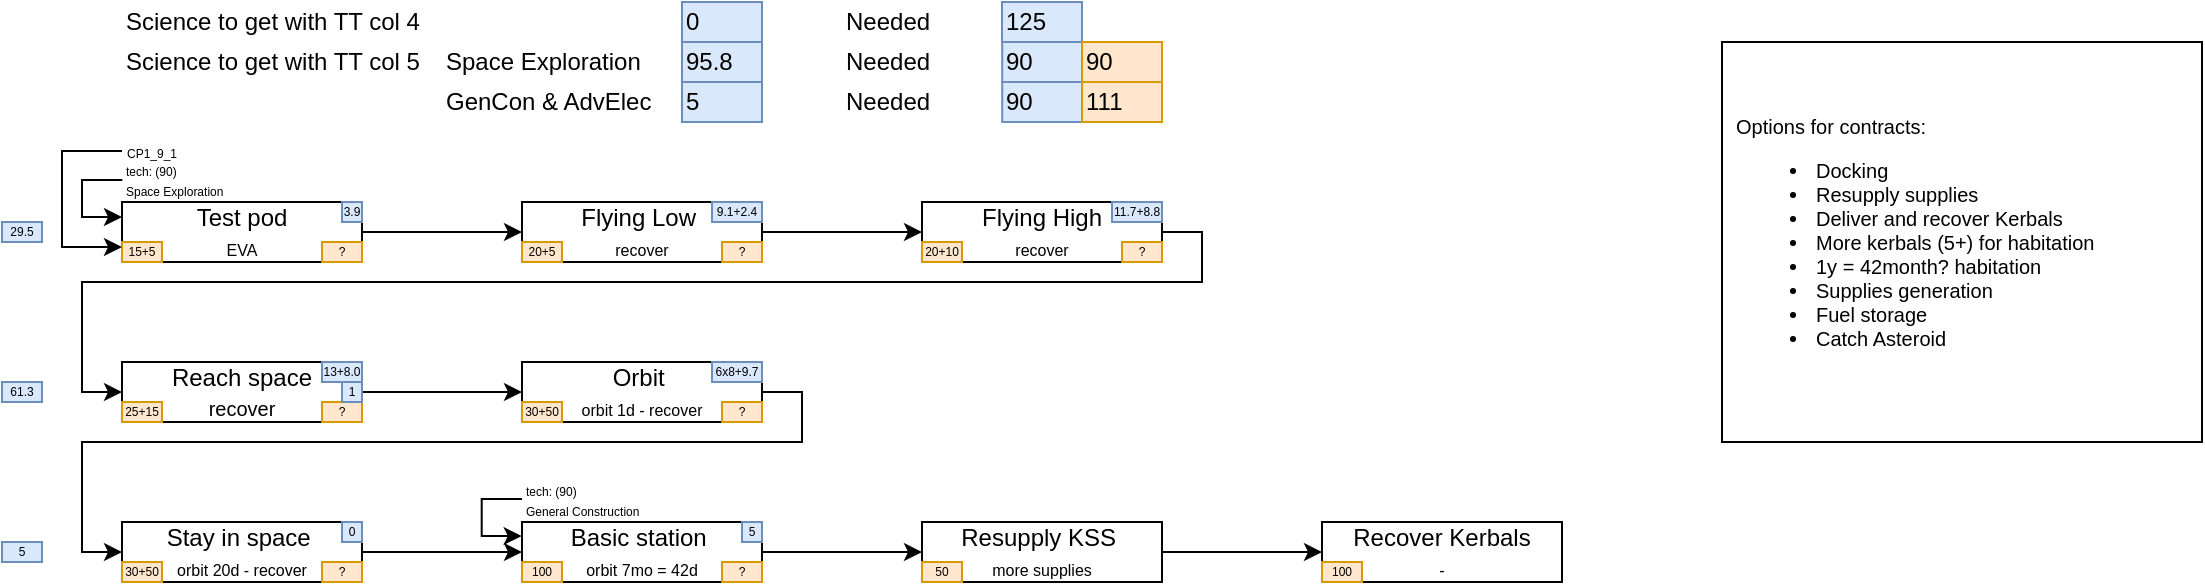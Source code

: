 <mxfile version="13.0.3" type="device"><diagram id="vw0kLfnP3BAl_R4GFjaI" name="Page-1"><mxGraphModel dx="813" dy="470" grid="1" gridSize="10" guides="1" tooltips="1" connect="1" arrows="1" fold="1" page="1" pageScale="1" pageWidth="1169" pageHeight="827" math="0" shadow="0"><root><mxCell id="0"/><mxCell id="1" parent="0"/><mxCell id="cxFC-UOZ4B_VAzlRtVLT-1" style="edgeStyle=orthogonalEdgeStyle;rounded=0;orthogonalLoop=1;jettySize=auto;html=1;exitX=1;exitY=0.5;exitDx=0;exitDy=0;entryX=0;entryY=0.5;entryDx=0;entryDy=0;" parent="1" source="cxFC-UOZ4B_VAzlRtVLT-2" target="cxFC-UOZ4B_VAzlRtVLT-5" edge="1"><mxGeometry relative="1" as="geometry"><mxPoint x="250" y="135.143" as="targetPoint"/></mxGeometry></mxCell><mxCell id="cxFC-UOZ4B_VAzlRtVLT-2" value="Test pod&lt;br&gt;&lt;span style=&quot;font-size: 8px&quot;&gt;EVA&lt;/span&gt;" style="rounded=0;whiteSpace=wrap;html=1;" parent="1" vertex="1"><mxGeometry x="80" y="120" width="120" height="30" as="geometry"/></mxCell><mxCell id="cxFC-UOZ4B_VAzlRtVLT-3" value="15+5" style="text;html=1;strokeColor=#d79b00;fillColor=#ffe6cc;align=center;verticalAlign=middle;whiteSpace=wrap;rounded=0;fontSize=6;" parent="1" vertex="1"><mxGeometry x="80" y="140" width="20" height="10" as="geometry"/></mxCell><mxCell id="cxFC-UOZ4B_VAzlRtVLT-4" style="edgeStyle=orthogonalEdgeStyle;rounded=0;orthogonalLoop=1;jettySize=auto;html=1;exitX=1;exitY=0.5;exitDx=0;exitDy=0;entryX=0;entryY=0.5;entryDx=0;entryDy=0;" parent="1" source="cxFC-UOZ4B_VAzlRtVLT-5" target="cxFC-UOZ4B_VAzlRtVLT-8" edge="1"><mxGeometry relative="1" as="geometry"/></mxCell><mxCell id="cxFC-UOZ4B_VAzlRtVLT-5" value="Flying Low&amp;nbsp;&lt;br&gt;&lt;span style=&quot;font-size: 8px&quot;&gt;recover&lt;/span&gt;" style="rounded=0;whiteSpace=wrap;html=1;" parent="1" vertex="1"><mxGeometry x="280" y="120" width="120" height="30" as="geometry"/></mxCell><mxCell id="cxFC-UOZ4B_VAzlRtVLT-6" value="20+5" style="text;html=1;strokeColor=#d79b00;fillColor=#ffe6cc;align=center;verticalAlign=middle;whiteSpace=wrap;rounded=0;fontSize=6;" parent="1" vertex="1"><mxGeometry x="280" y="140" width="20" height="10" as="geometry"/></mxCell><mxCell id="cxFC-UOZ4B_VAzlRtVLT-7" style="edgeStyle=orthogonalEdgeStyle;rounded=0;orthogonalLoop=1;jettySize=auto;html=1;exitX=1;exitY=0.5;exitDx=0;exitDy=0;entryX=0;entryY=0.5;entryDx=0;entryDy=0;" parent="1" source="cxFC-UOZ4B_VAzlRtVLT-8" target="cxFC-UOZ4B_VAzlRtVLT-28" edge="1"><mxGeometry relative="1" as="geometry"><mxPoint x="680" y="135" as="targetPoint"/><Array as="points"><mxPoint x="620" y="135"/><mxPoint x="620" y="160"/><mxPoint x="60" y="160"/><mxPoint x="60" y="215"/></Array></mxGeometry></mxCell><mxCell id="cxFC-UOZ4B_VAzlRtVLT-8" value="Flying High&lt;br&gt;&lt;span style=&quot;font-size: 8px&quot;&gt;recover&lt;/span&gt;" style="rounded=0;whiteSpace=wrap;html=1;" parent="1" vertex="1"><mxGeometry x="480" y="120" width="120" height="30" as="geometry"/></mxCell><mxCell id="cxFC-UOZ4B_VAzlRtVLT-9" value="20+10" style="text;html=1;strokeColor=#d79b00;fillColor=#ffe6cc;align=center;verticalAlign=middle;whiteSpace=wrap;rounded=0;fontSize=6;" parent="1" vertex="1"><mxGeometry x="480" y="140" width="20" height="10" as="geometry"/></mxCell><mxCell id="cxFC-UOZ4B_VAzlRtVLT-11" value="?" style="text;html=1;strokeColor=#d79b00;fillColor=#ffe6cc;align=center;verticalAlign=middle;whiteSpace=wrap;rounded=0;fontSize=6;" parent="1" vertex="1"><mxGeometry x="380" y="140" width="20" height="10" as="geometry"/></mxCell><mxCell id="cxFC-UOZ4B_VAzlRtVLT-13" style="edgeStyle=orthogonalEdgeStyle;rounded=0;orthogonalLoop=1;jettySize=auto;html=1;exitX=0;exitY=0.5;exitDx=0;exitDy=0;entryX=0;entryY=0.25;entryDx=0;entryDy=0;" parent="1" source="cxFC-UOZ4B_VAzlRtVLT-14" target="cxFC-UOZ4B_VAzlRtVLT-2" edge="1"><mxGeometry relative="1" as="geometry"><Array as="points"><mxPoint x="60" y="109"/><mxPoint x="60" y="128"/></Array><mxPoint x="70" y="128" as="targetPoint"/></mxGeometry></mxCell><mxCell id="cxFC-UOZ4B_VAzlRtVLT-14" value="&lt;font style=&quot;line-height: 100% ; font-size: 6px&quot;&gt;&lt;font style=&quot;font-size: 6px&quot;&gt;tech: (90)&lt;br&gt;&lt;/font&gt;Space Exploration&lt;br&gt;&lt;/font&gt;" style="text;html=1;align=left;verticalAlign=middle;whiteSpace=wrap;rounded=0;fontSize=8;spacing=2;" parent="1" vertex="1"><mxGeometry x="80.17" y="99" width="60.09" height="20" as="geometry"/></mxCell><mxCell id="cxFC-UOZ4B_VAzlRtVLT-15" style="edgeStyle=orthogonalEdgeStyle;rounded=0;orthogonalLoop=1;jettySize=auto;html=1;exitX=0;exitY=0.5;exitDx=0;exitDy=0;entryX=0;entryY=0.75;entryDx=0;entryDy=0;" parent="1" source="cxFC-UOZ4B_VAzlRtVLT-16" target="cxFC-UOZ4B_VAzlRtVLT-2" edge="1"><mxGeometry relative="1" as="geometry"><mxPoint x="70" y="143" as="targetPoint"/><Array as="points"><mxPoint x="50" y="95"/><mxPoint x="50" y="142"/></Array></mxGeometry></mxCell><mxCell id="cxFC-UOZ4B_VAzlRtVLT-16" value="&lt;font style=&quot;font-size: 6px&quot;&gt;CP1_9_1&lt;/font&gt;" style="text;html=1;strokeColor=none;fillColor=none;align=center;verticalAlign=middle;whiteSpace=wrap;rounded=0;fontSize=8;" parent="1" vertex="1"><mxGeometry x="80" y="90" width="30" height="9" as="geometry"/></mxCell><mxCell id="cxFC-UOZ4B_VAzlRtVLT-42" style="edgeStyle=orthogonalEdgeStyle;rounded=0;orthogonalLoop=1;jettySize=auto;html=1;exitX=1;exitY=0.5;exitDx=0;exitDy=0;entryX=0;entryY=0.5;entryDx=0;entryDy=0;" parent="1" source="cxFC-UOZ4B_VAzlRtVLT-28" target="cxFC-UOZ4B_VAzlRtVLT-38" edge="1"><mxGeometry relative="1" as="geometry"/></mxCell><mxCell id="cxFC-UOZ4B_VAzlRtVLT-28" value="Reach space&lt;br style=&quot;font-size: 8px&quot;&gt;&lt;font size=&quot;1&quot;&gt;recover&lt;/font&gt;" style="rounded=0;whiteSpace=wrap;html=1;" parent="1" vertex="1"><mxGeometry x="80" y="200" width="120" height="30" as="geometry"/></mxCell><mxCell id="cxFC-UOZ4B_VAzlRtVLT-29" value="25+15" style="text;html=1;strokeColor=#d79b00;fillColor=#ffe6cc;align=center;verticalAlign=middle;whiteSpace=wrap;rounded=0;fontSize=6;" parent="1" vertex="1"><mxGeometry x="80" y="220" width="20" height="10" as="geometry"/></mxCell><mxCell id="cxFC-UOZ4B_VAzlRtVLT-30" value="?" style="text;html=1;strokeColor=#d79b00;fillColor=#ffe6cc;align=center;verticalAlign=middle;whiteSpace=wrap;rounded=0;fontSize=6;" parent="1" vertex="1"><mxGeometry x="180" y="220" width="20" height="10" as="geometry"/></mxCell><mxCell id="cxFC-UOZ4B_VAzlRtVLT-32" value="9.1+2.4" style="text;html=1;strokeColor=#6c8ebf;fillColor=#dae8fc;align=center;verticalAlign=middle;whiteSpace=wrap;rounded=0;fontSize=6;" parent="1" vertex="1"><mxGeometry x="375" y="120" width="25" height="10" as="geometry"/></mxCell><mxCell id="cxFC-UOZ4B_VAzlRtVLT-33" value="?" style="text;html=1;strokeColor=#d79b00;fillColor=#ffe6cc;align=center;verticalAlign=middle;whiteSpace=wrap;rounded=0;fontSize=6;" parent="1" vertex="1"><mxGeometry x="180" y="140" width="20" height="10" as="geometry"/></mxCell><mxCell id="cxFC-UOZ4B_VAzlRtVLT-34" value="3.9" style="text;html=1;strokeColor=#6c8ebf;fillColor=#dae8fc;align=center;verticalAlign=middle;whiteSpace=wrap;rounded=0;fontSize=6;" parent="1" vertex="1"><mxGeometry x="190" y="120" width="10" height="10" as="geometry"/></mxCell><mxCell id="cxFC-UOZ4B_VAzlRtVLT-35" value="?" style="text;html=1;strokeColor=#d79b00;fillColor=#ffe6cc;align=center;verticalAlign=middle;whiteSpace=wrap;rounded=0;fontSize=6;" parent="1" vertex="1"><mxGeometry x="580" y="140" width="20" height="10" as="geometry"/></mxCell><mxCell id="cxFC-UOZ4B_VAzlRtVLT-36" value="11.7+8.8" style="text;html=1;strokeColor=#6c8ebf;fillColor=#dae8fc;align=center;verticalAlign=middle;whiteSpace=wrap;rounded=0;fontSize=6;" parent="1" vertex="1"><mxGeometry x="575" y="120" width="25" height="10" as="geometry"/></mxCell><mxCell id="cxFC-UOZ4B_VAzlRtVLT-37" value="13+8.0" style="text;html=1;strokeColor=#6c8ebf;fillColor=#dae8fc;align=center;verticalAlign=middle;whiteSpace=wrap;rounded=0;fontSize=6;" parent="1" vertex="1"><mxGeometry x="180" y="200" width="20" height="10" as="geometry"/></mxCell><mxCell id="cxFC-UOZ4B_VAzlRtVLT-47" style="edgeStyle=orthogonalEdgeStyle;rounded=0;orthogonalLoop=1;jettySize=auto;html=1;exitX=1;exitY=0.5;exitDx=0;exitDy=0;entryX=0;entryY=0.5;entryDx=0;entryDy=0;" parent="1" source="cxFC-UOZ4B_VAzlRtVLT-38" target="cxFC-UOZ4B_VAzlRtVLT-43" edge="1"><mxGeometry relative="1" as="geometry"><Array as="points"><mxPoint x="420" y="215"/><mxPoint x="420" y="240"/><mxPoint x="60" y="240"/><mxPoint x="60" y="295"/></Array></mxGeometry></mxCell><mxCell id="cxFC-UOZ4B_VAzlRtVLT-38" value="Orbit&amp;nbsp;&lt;br&gt;&lt;span style=&quot;font-size: 8px&quot;&gt;orbit 1d - recover&lt;/span&gt;" style="rounded=0;whiteSpace=wrap;html=1;" parent="1" vertex="1"><mxGeometry x="280" y="200" width="120" height="30" as="geometry"/></mxCell><mxCell id="cxFC-UOZ4B_VAzlRtVLT-39" value="30+50" style="text;html=1;strokeColor=#d79b00;fillColor=#ffe6cc;align=center;verticalAlign=middle;whiteSpace=wrap;rounded=0;fontSize=6;" parent="1" vertex="1"><mxGeometry x="280" y="220" width="20" height="10" as="geometry"/></mxCell><mxCell id="cxFC-UOZ4B_VAzlRtVLT-40" value="?" style="text;html=1;strokeColor=#d79b00;fillColor=#ffe6cc;align=center;verticalAlign=middle;whiteSpace=wrap;rounded=0;fontSize=6;" parent="1" vertex="1"><mxGeometry x="380" y="220" width="20" height="10" as="geometry"/></mxCell><mxCell id="cxFC-UOZ4B_VAzlRtVLT-41" value="6x8+9.7" style="text;html=1;strokeColor=#6c8ebf;fillColor=#dae8fc;align=center;verticalAlign=middle;whiteSpace=wrap;rounded=0;fontSize=6;" parent="1" vertex="1"><mxGeometry x="375" y="200" width="25" height="10" as="geometry"/></mxCell><mxCell id="cxFC-UOZ4B_VAzlRtVLT-52" style="edgeStyle=orthogonalEdgeStyle;rounded=0;orthogonalLoop=1;jettySize=auto;html=1;exitX=1;exitY=0.5;exitDx=0;exitDy=0;entryX=0;entryY=0.5;entryDx=0;entryDy=0;" parent="1" source="cxFC-UOZ4B_VAzlRtVLT-43" target="cxFC-UOZ4B_VAzlRtVLT-48" edge="1"><mxGeometry relative="1" as="geometry"/></mxCell><mxCell id="cxFC-UOZ4B_VAzlRtVLT-43" value="Stay in space&amp;nbsp;&lt;br&gt;&lt;span style=&quot;font-size: 8px&quot;&gt;orbit 20d - recover&lt;/span&gt;" style="rounded=0;whiteSpace=wrap;html=1;" parent="1" vertex="1"><mxGeometry x="80" y="280" width="120" height="30" as="geometry"/></mxCell><mxCell id="cxFC-UOZ4B_VAzlRtVLT-44" value="30+50" style="text;html=1;strokeColor=#d79b00;fillColor=#ffe6cc;align=center;verticalAlign=middle;whiteSpace=wrap;rounded=0;fontSize=6;" parent="1" vertex="1"><mxGeometry x="80" y="300" width="20" height="10" as="geometry"/></mxCell><mxCell id="cxFC-UOZ4B_VAzlRtVLT-45" value="?" style="text;html=1;strokeColor=#d79b00;fillColor=#ffe6cc;align=center;verticalAlign=middle;whiteSpace=wrap;rounded=0;fontSize=6;" parent="1" vertex="1"><mxGeometry x="180" y="300" width="20" height="10" as="geometry"/></mxCell><mxCell id="cxFC-UOZ4B_VAzlRtVLT-46" value="0" style="text;html=1;strokeColor=#6c8ebf;fillColor=#dae8fc;align=center;verticalAlign=middle;whiteSpace=wrap;rounded=0;fontSize=6;" parent="1" vertex="1"><mxGeometry x="190" y="280" width="10" height="10" as="geometry"/></mxCell><mxCell id="yb2Pz5aUcBDPkLAU_pvL-2" style="edgeStyle=orthogonalEdgeStyle;rounded=0;orthogonalLoop=1;jettySize=auto;html=1;exitX=1;exitY=0.5;exitDx=0;exitDy=0;entryX=0;entryY=0.5;entryDx=0;entryDy=0;" parent="1" source="cxFC-UOZ4B_VAzlRtVLT-48" target="yb2Pz5aUcBDPkLAU_pvL-1" edge="1"><mxGeometry relative="1" as="geometry"/></mxCell><mxCell id="cxFC-UOZ4B_VAzlRtVLT-48" value="Basic station&amp;nbsp;&lt;br&gt;&lt;span style=&quot;font-size: 8px&quot;&gt;orbit 7mo = 42d&lt;/span&gt;" style="rounded=0;whiteSpace=wrap;html=1;" parent="1" vertex="1"><mxGeometry x="280" y="280" width="120" height="30" as="geometry"/></mxCell><mxCell id="cxFC-UOZ4B_VAzlRtVLT-49" value="100" style="text;html=1;strokeColor=#d79b00;fillColor=#ffe6cc;align=center;verticalAlign=middle;whiteSpace=wrap;rounded=0;fontSize=6;" parent="1" vertex="1"><mxGeometry x="280" y="300" width="20" height="10" as="geometry"/></mxCell><mxCell id="cxFC-UOZ4B_VAzlRtVLT-50" value="?" style="text;html=1;strokeColor=#d79b00;fillColor=#ffe6cc;align=center;verticalAlign=middle;whiteSpace=wrap;rounded=0;fontSize=6;" parent="1" vertex="1"><mxGeometry x="380" y="300" width="20" height="10" as="geometry"/></mxCell><mxCell id="cxFC-UOZ4B_VAzlRtVLT-51" value="5" style="text;html=1;strokeColor=#6c8ebf;fillColor=#dae8fc;align=center;verticalAlign=middle;whiteSpace=wrap;rounded=0;fontSize=6;" parent="1" vertex="1"><mxGeometry x="390" y="280" width="10" height="10" as="geometry"/></mxCell><mxCell id="cxFC-UOZ4B_VAzlRtVLT-53" value="Science to get with TT col 4" style="text;html=1;strokeColor=none;fillColor=none;align=left;verticalAlign=middle;whiteSpace=wrap;rounded=0;fontColor=#000000;" parent="1" vertex="1"><mxGeometry x="80" y="20" width="160" height="20" as="geometry"/></mxCell><mxCell id="cxFC-UOZ4B_VAzlRtVLT-54" value="0" style="text;html=1;strokeColor=#6c8ebf;fillColor=#dae8fc;align=left;verticalAlign=middle;whiteSpace=wrap;rounded=0;" parent="1" vertex="1"><mxGeometry x="360" y="20" width="40" height="20" as="geometry"/></mxCell><mxCell id="cxFC-UOZ4B_VAzlRtVLT-55" value="Science to get with TT col 5" style="text;html=1;strokeColor=none;fillColor=none;align=left;verticalAlign=middle;whiteSpace=wrap;rounded=0;fontColor=#000000;" parent="1" vertex="1"><mxGeometry x="80.17" y="40" width="160" height="20" as="geometry"/></mxCell><mxCell id="cxFC-UOZ4B_VAzlRtVLT-56" value="95.8" style="text;html=1;strokeColor=#6c8ebf;fillColor=#dae8fc;align=left;verticalAlign=middle;whiteSpace=wrap;rounded=0;" parent="1" vertex="1"><mxGeometry x="360" y="40" width="40" height="20" as="geometry"/></mxCell><mxCell id="cxFC-UOZ4B_VAzlRtVLT-57" value="Needed" style="text;html=1;strokeColor=none;fillColor=none;align=left;verticalAlign=middle;whiteSpace=wrap;rounded=0;fontColor=#000000;" parent="1" vertex="1"><mxGeometry x="440" y="20" width="80" height="20" as="geometry"/></mxCell><mxCell id="cxFC-UOZ4B_VAzlRtVLT-58" value="125" style="text;html=1;strokeColor=#6c8ebf;fillColor=#dae8fc;align=left;verticalAlign=middle;whiteSpace=wrap;rounded=0;" parent="1" vertex="1"><mxGeometry x="520" y="20" width="40" height="20" as="geometry"/></mxCell><mxCell id="cxFC-UOZ4B_VAzlRtVLT-59" value="Needed" style="text;html=1;strokeColor=none;fillColor=none;align=left;verticalAlign=middle;whiteSpace=wrap;rounded=0;fontColor=#000000;" parent="1" vertex="1"><mxGeometry x="440.1" y="40" width="80" height="20" as="geometry"/></mxCell><mxCell id="cxFC-UOZ4B_VAzlRtVLT-60" value="90" style="text;html=1;strokeColor=#6c8ebf;fillColor=#dae8fc;align=left;verticalAlign=middle;whiteSpace=wrap;rounded=0;" parent="1" vertex="1"><mxGeometry x="520.1" y="40" width="40" height="20" as="geometry"/></mxCell><mxCell id="cxFC-UOZ4B_VAzlRtVLT-61" value="1" style="text;html=1;strokeColor=#6c8ebf;fillColor=#dae8fc;align=center;verticalAlign=middle;whiteSpace=wrap;rounded=0;fontSize=6;" parent="1" vertex="1"><mxGeometry x="190" y="210" width="10" height="10" as="geometry"/></mxCell><mxCell id="cxFC-UOZ4B_VAzlRtVLT-62" value="61.3" style="text;html=1;strokeColor=#6c8ebf;fillColor=#dae8fc;align=center;verticalAlign=middle;whiteSpace=wrap;rounded=0;fontSize=6;" parent="1" vertex="1"><mxGeometry x="20" y="210" width="20" height="10" as="geometry"/></mxCell><mxCell id="cxFC-UOZ4B_VAzlRtVLT-63" value="29.5" style="text;html=1;strokeColor=#6c8ebf;fillColor=#dae8fc;align=center;verticalAlign=middle;whiteSpace=wrap;rounded=0;fontSize=6;" parent="1" vertex="1"><mxGeometry x="20" y="130" width="20" height="10" as="geometry"/></mxCell><mxCell id="cxFC-UOZ4B_VAzlRtVLT-66" value="5" style="text;html=1;strokeColor=#6c8ebf;fillColor=#dae8fc;align=center;verticalAlign=middle;whiteSpace=wrap;rounded=0;fontSize=6;" parent="1" vertex="1"><mxGeometry x="20" y="290" width="20" height="10" as="geometry"/></mxCell><mxCell id="cxFC-UOZ4B_VAzlRtVLT-68" value="Space Exploration" style="text;html=1;strokeColor=none;fillColor=none;align=left;verticalAlign=middle;whiteSpace=wrap;rounded=0;fontColor=#000000;" parent="1" vertex="1"><mxGeometry x="240" y="40" width="120" height="20" as="geometry"/></mxCell><mxCell id="cxFC-UOZ4B_VAzlRtVLT-70" value="90" style="text;html=1;strokeColor=#d79b00;fillColor=#ffe6cc;align=left;verticalAlign=middle;whiteSpace=wrap;rounded=0;" parent="1" vertex="1"><mxGeometry x="560" y="40" width="40" height="20" as="geometry"/></mxCell><mxCell id="geS8T6utucU2xVf2nAGP-5" value="GenCon &amp;amp; AdvElec" style="text;html=1;strokeColor=none;fillColor=none;align=left;verticalAlign=middle;whiteSpace=wrap;rounded=0;fontColor=#000000;" parent="1" vertex="1"><mxGeometry x="240.17" y="60" width="120" height="20" as="geometry"/></mxCell><mxCell id="geS8T6utucU2xVf2nAGP-6" value="5" style="text;html=1;strokeColor=#6c8ebf;fillColor=#dae8fc;align=left;verticalAlign=middle;whiteSpace=wrap;rounded=0;" parent="1" vertex="1"><mxGeometry x="360" y="60" width="40" height="20" as="geometry"/></mxCell><mxCell id="geS8T6utucU2xVf2nAGP-7" value="90" style="text;html=1;strokeColor=#6c8ebf;fillColor=#dae8fc;align=left;verticalAlign=middle;whiteSpace=wrap;rounded=0;" parent="1" vertex="1"><mxGeometry x="520.1" y="60" width="40" height="20" as="geometry"/></mxCell><mxCell id="geS8T6utucU2xVf2nAGP-8" value="111" style="text;html=1;strokeColor=#d79b00;fillColor=#ffe6cc;align=left;verticalAlign=middle;whiteSpace=wrap;rounded=0;" parent="1" vertex="1"><mxGeometry x="560" y="60" width="40" height="20" as="geometry"/></mxCell><mxCell id="geS8T6utucU2xVf2nAGP-9" value="Needed" style="text;html=1;strokeColor=none;fillColor=none;align=left;verticalAlign=middle;whiteSpace=wrap;rounded=0;fontColor=#000000;" parent="1" vertex="1"><mxGeometry x="440.1" y="60" width="80" height="20" as="geometry"/></mxCell><mxCell id="tcxIbRWTk4yMxKsJlUC7-6" style="edgeStyle=orthogonalEdgeStyle;rounded=0;orthogonalLoop=1;jettySize=auto;html=1;exitX=0;exitY=0.5;exitDx=0;exitDy=0;entryX=0;entryY=0.25;entryDx=0;entryDy=0;" parent="1" source="tcxIbRWTk4yMxKsJlUC7-7" edge="1"><mxGeometry relative="1" as="geometry"><Array as="points"><mxPoint x="259.86" y="268.5"/><mxPoint x="259.86" y="287.5"/></Array><mxPoint x="279.86" y="287" as="targetPoint"/></mxGeometry></mxCell><mxCell id="tcxIbRWTk4yMxKsJlUC7-7" value="&lt;font style=&quot;line-height: 100% ; font-size: 6px&quot;&gt;&lt;font style=&quot;font-size: 6px&quot;&gt;tech: (90)&lt;br&gt;&lt;/font&gt;General Construction&lt;br&gt;&lt;/font&gt;" style="text;html=1;align=left;verticalAlign=middle;whiteSpace=wrap;rounded=0;fontSize=8;spacing=2;" parent="1" vertex="1"><mxGeometry x="280.03" y="258.5" width="109.97" height="20" as="geometry"/></mxCell><mxCell id="yb2Pz5aUcBDPkLAU_pvL-4" style="edgeStyle=orthogonalEdgeStyle;rounded=0;orthogonalLoop=1;jettySize=auto;html=1;exitX=1;exitY=0.5;exitDx=0;exitDy=0;" parent="1" source="yb2Pz5aUcBDPkLAU_pvL-1" target="yb2Pz5aUcBDPkLAU_pvL-3" edge="1"><mxGeometry relative="1" as="geometry"/></mxCell><mxCell id="yb2Pz5aUcBDPkLAU_pvL-1" value="Resupply KSS&amp;nbsp;&lt;br&gt;&lt;span style=&quot;font-size: 8px&quot;&gt;more supplies&lt;/span&gt;" style="rounded=0;whiteSpace=wrap;html=1;" parent="1" vertex="1"><mxGeometry x="480" y="280" width="120" height="30" as="geometry"/></mxCell><mxCell id="yb2Pz5aUcBDPkLAU_pvL-3" value="Recover Kerbals&lt;br&gt;&lt;span style=&quot;font-size: 8px&quot;&gt;-&lt;/span&gt;" style="rounded=0;whiteSpace=wrap;html=1;" parent="1" vertex="1"><mxGeometry x="680" y="280" width="120" height="30" as="geometry"/></mxCell><mxCell id="CU7LyCwf6kC3tlt1nwVZ-1" value="&lt;font style=&quot;font-size: 10px&quot;&gt;Options for contracts:&lt;br style=&quot;font-size: 10px&quot;&gt;&lt;/font&gt;&lt;ul style=&quot;font-size: 10px&quot;&gt;&lt;li style=&quot;font-size: 10px&quot;&gt;Docking&lt;/li&gt;&lt;li style=&quot;font-size: 10px&quot;&gt;Resupply supplies&lt;/li&gt;&lt;li style=&quot;font-size: 10px&quot;&gt;Deliver and recover Kerbals&lt;/li&gt;&lt;li style=&quot;font-size: 10px&quot;&gt;More kerbals (5+) for habitation&lt;/li&gt;&lt;li style=&quot;font-size: 10px&quot;&gt;1y = 42month? habitation&lt;/li&gt;&lt;li style=&quot;font-size: 10px&quot;&gt;Supplies generation&lt;/li&gt;&lt;li style=&quot;font-size: 10px&quot;&gt;Fuel storage&lt;/li&gt;&lt;li style=&quot;font-size: 10px&quot;&gt;Catch Asteroid&lt;/li&gt;&lt;/ul&gt;" style="rounded=0;whiteSpace=wrap;html=1;align=left;fontSize=10;spacingLeft=5;" parent="1" vertex="1"><mxGeometry x="880" y="40" width="240" height="200" as="geometry"/></mxCell><mxCell id="-dSNI9hf_4ieUA-ltmCO-1" value="50" style="text;html=1;strokeColor=#d79b00;fillColor=#ffe6cc;align=center;verticalAlign=middle;whiteSpace=wrap;rounded=0;fontSize=6;" vertex="1" parent="1"><mxGeometry x="480" y="300" width="20" height="10" as="geometry"/></mxCell><mxCell id="-dSNI9hf_4ieUA-ltmCO-2" value="100" style="text;html=1;strokeColor=#d79b00;fillColor=#ffe6cc;align=center;verticalAlign=middle;whiteSpace=wrap;rounded=0;fontSize=6;" vertex="1" parent="1"><mxGeometry x="680" y="300" width="20" height="10" as="geometry"/></mxCell></root></mxGraphModel></diagram></mxfile>